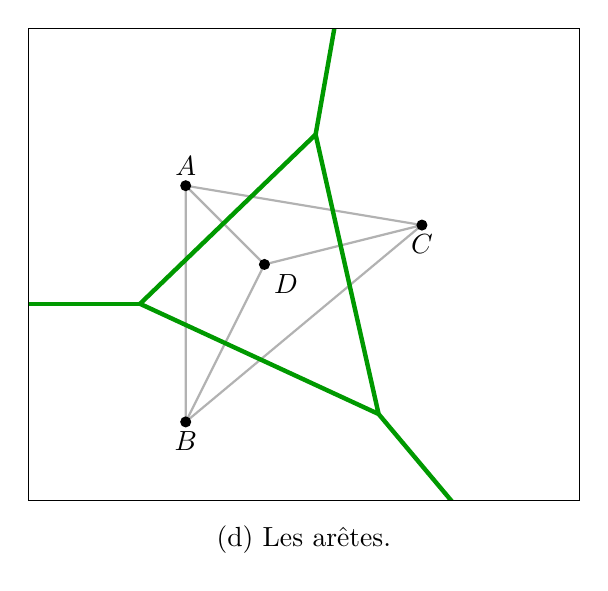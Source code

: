 ﻿\begin{tikzpicture}

\tikzstyle{line} = [draw,  thick]
\tikzstyle{point} = [black]

\coordinate (A) at (1,4);
\coordinate (B) at (1,1);
\coordinate (C) at (4,3.5);
\coordinate (D) at (2,3);


 \draw[line,black!30] (A)--(B)--(C)--(D)--(A)--(C);
 \draw[line,black!30] (B)--(D);

\foreach \point/\position in {A/above,B/below,C/below,D/below right}{
  \fill[point] (\point) circle (2pt) node[\position]{$\point$};
}



\coordinate (O) at (0.42,2.5);
%\draw[line,gray] (O) circle (1.62);
% 
% \draw ($(A)!0.5!(B)$) --(O)-- ([turn]0:1cm);
% \draw ($(A)!0.5!(D)$) --(O)-- ([turn]0:1cm);
% \draw ($(B)!0.5!(D)$) -- (O)--([turn]0:1cm);

\coordinate (OO) at (2.65,4.65);
%\draw[line,gray] (OO) circle (1.75);

% \draw ($(A)!0.5!(C)$) --(OO)-- ([turn]0:1cm);
% \draw ($(A)!0.5!(D)$) --(OO)-- ([turn]0:1cm);
% \draw ($(C)!0.5!(D)$) --(OO)-- ([turn]0:1cm);


\coordinate (OOO) at (3.45,1.1);
%\draw[line,gray] (OOO) circle (2.4);
% 
% \draw ($(B)!0.5!(C)$)-- (OOO) -- ([turn]0:1cm);
% \draw ($(C)!0.5!(D)$)--(OOO) -- ([turn]0:1cm);
% \draw ($(B)!0.5!(D)$)--(OOO) -- ([turn]0:1cm);


%\coordinate (OOOO) at (2.3,2.45);
% \draw[line,gray] (OOOO) circle (1.95);
% 
% \draw (OOOO)--($(A)!0.5!(B)$) -- ([turn]0:1cm);
% \draw (OOOO)--($(A)!0.5!(C)$) -- ([turn]0:1cm);
% \draw (OOOO)--($(B)!0.5!(C)$) -- ([turn]0:1cm);



% \foreach \point in {O,OO,OOO}{
%   \fill[point,blue] (\point) circle (2pt); % node{$\point$};
% }

\begin{scope}
\clip (-1,0) rectangle ++(7,6);

% Voronoi edges
\draw[ultra thick, green!60!black] (O)--(OO)--(OOO)--cycle;
\draw[ultra thick, green!60!black] (O)--++(-2,0);
\draw[ultra thick, green!60!black] (OO)--++(80:2);
\draw[ultra thick, green!60!black] (OOO)--++(-50:2);

% Voronoi cells
% \fill[red!20,opacity=0.5] (O)--(OO)--(OOO)--cycle;
% \fill[blue!20,opacity=0.5] (O)--(OO)--++(80:2)--(-3,6)--($(O)+(-2,0)$)--cycle;
% \fill[green!20,opacity=0.5] (O)--(OOO)--++(-50:2)--(-3,-2)--($(O)+(-2,0)$)--cycle;
% \fill[orange!20,opacity=0.5] (OO)--(OOO)--++(-50:4)--(8,7)--($(OO)+(80:2)$)--cycle;

\end{scope}

\draw (-1,0) rectangle ++(7,6);
\node at (2.5,-0.5) {(d) Les ar\^etes.};
\end{tikzpicture}